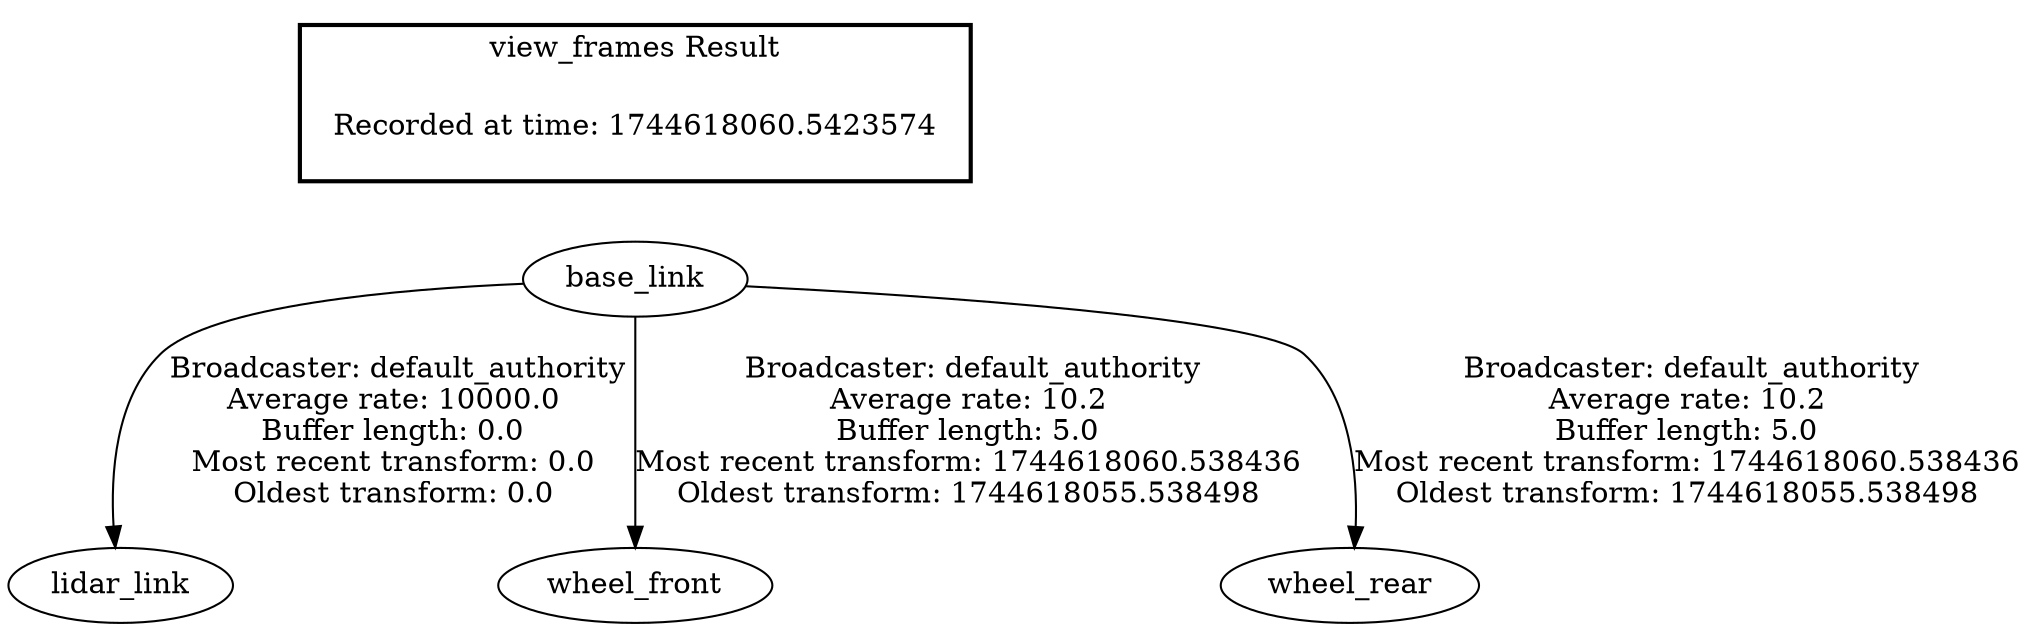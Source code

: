 digraph G {
"base_link" -> "lidar_link"[label=" Broadcaster: default_authority\nAverage rate: 10000.0\nBuffer length: 0.0\nMost recent transform: 0.0\nOldest transform: 0.0\n"];
"base_link" -> "wheel_front"[label=" Broadcaster: default_authority\nAverage rate: 10.2\nBuffer length: 5.0\nMost recent transform: 1744618060.538436\nOldest transform: 1744618055.538498\n"];
"base_link" -> "wheel_rear"[label=" Broadcaster: default_authority\nAverage rate: 10.2\nBuffer length: 5.0\nMost recent transform: 1744618060.538436\nOldest transform: 1744618055.538498\n"];
edge [style=invis];
 subgraph cluster_legend { style=bold; color=black; label ="view_frames Result";
"Recorded at time: 1744618060.5423574"[ shape=plaintext ] ;
}->"base_link";
}